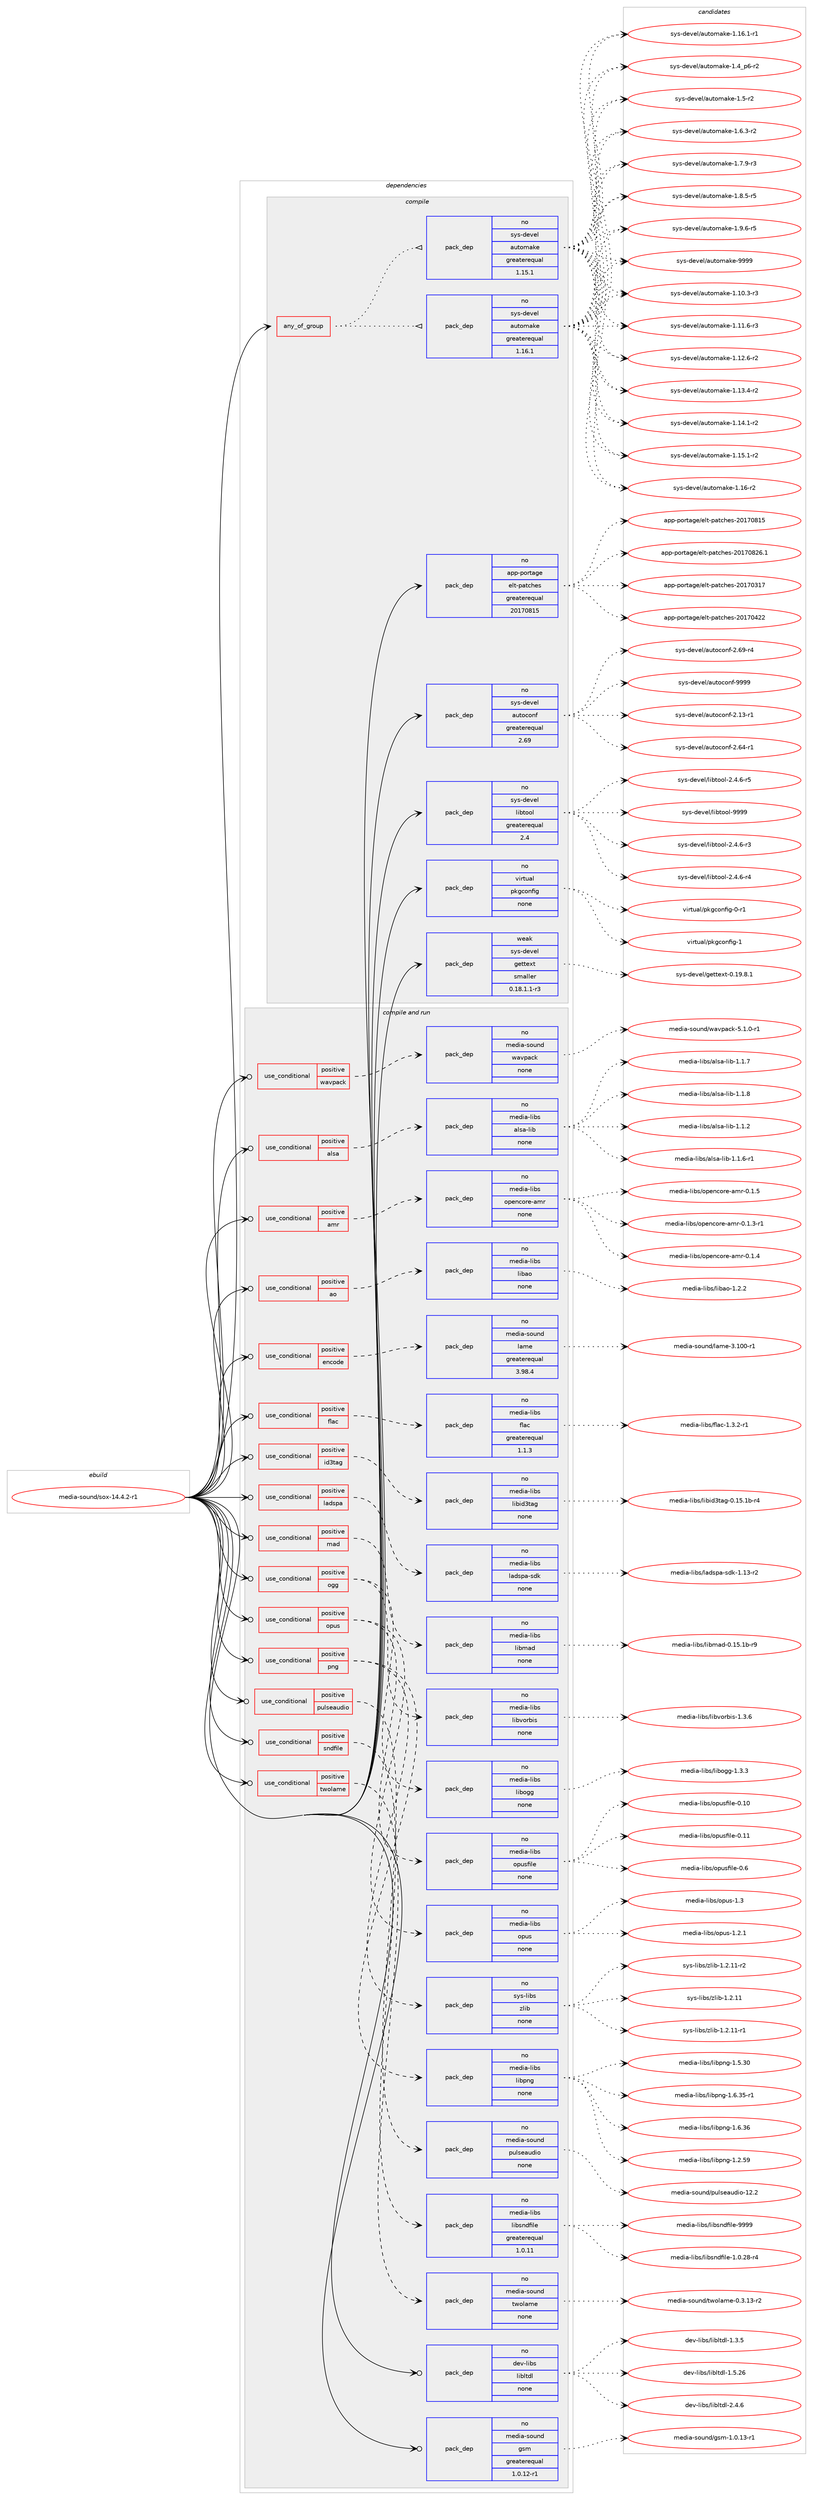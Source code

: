 digraph prolog {

# *************
# Graph options
# *************

newrank=true;
concentrate=true;
compound=true;
graph [rankdir=LR,fontname=Helvetica,fontsize=10,ranksep=1.5];#, ranksep=2.5, nodesep=0.2];
edge  [arrowhead=vee];
node  [fontname=Helvetica,fontsize=10];

# **********
# The ebuild
# **********

subgraph cluster_leftcol {
color=gray;
rank=same;
label=<<i>ebuild</i>>;
id [label="media-sound/sox-14.4.2-r1", color=red, width=4, href="../media-sound/sox-14.4.2-r1.svg"];
}

# ****************
# The dependencies
# ****************

subgraph cluster_midcol {
color=gray;
label=<<i>dependencies</i>>;
subgraph cluster_compile {
fillcolor="#eeeeee";
style=filled;
label=<<i>compile</i>>;
subgraph any25562 {
dependency1630749 [label=<<TABLE BORDER="0" CELLBORDER="1" CELLSPACING="0" CELLPADDING="4"><TR><TD CELLPADDING="10">any_of_group</TD></TR></TABLE>>, shape=none, color=red];subgraph pack1166163 {
dependency1630750 [label=<<TABLE BORDER="0" CELLBORDER="1" CELLSPACING="0" CELLPADDING="4" WIDTH="220"><TR><TD ROWSPAN="6" CELLPADDING="30">pack_dep</TD></TR><TR><TD WIDTH="110">no</TD></TR><TR><TD>sys-devel</TD></TR><TR><TD>automake</TD></TR><TR><TD>greaterequal</TD></TR><TR><TD>1.16.1</TD></TR></TABLE>>, shape=none, color=blue];
}
dependency1630749:e -> dependency1630750:w [weight=20,style="dotted",arrowhead="oinv"];
subgraph pack1166164 {
dependency1630751 [label=<<TABLE BORDER="0" CELLBORDER="1" CELLSPACING="0" CELLPADDING="4" WIDTH="220"><TR><TD ROWSPAN="6" CELLPADDING="30">pack_dep</TD></TR><TR><TD WIDTH="110">no</TD></TR><TR><TD>sys-devel</TD></TR><TR><TD>automake</TD></TR><TR><TD>greaterequal</TD></TR><TR><TD>1.15.1</TD></TR></TABLE>>, shape=none, color=blue];
}
dependency1630749:e -> dependency1630751:w [weight=20,style="dotted",arrowhead="oinv"];
}
id:e -> dependency1630749:w [weight=20,style="solid",arrowhead="vee"];
subgraph pack1166165 {
dependency1630752 [label=<<TABLE BORDER="0" CELLBORDER="1" CELLSPACING="0" CELLPADDING="4" WIDTH="220"><TR><TD ROWSPAN="6" CELLPADDING="30">pack_dep</TD></TR><TR><TD WIDTH="110">no</TD></TR><TR><TD>app-portage</TD></TR><TR><TD>elt-patches</TD></TR><TR><TD>greaterequal</TD></TR><TR><TD>20170815</TD></TR></TABLE>>, shape=none, color=blue];
}
id:e -> dependency1630752:w [weight=20,style="solid",arrowhead="vee"];
subgraph pack1166166 {
dependency1630753 [label=<<TABLE BORDER="0" CELLBORDER="1" CELLSPACING="0" CELLPADDING="4" WIDTH="220"><TR><TD ROWSPAN="6" CELLPADDING="30">pack_dep</TD></TR><TR><TD WIDTH="110">no</TD></TR><TR><TD>sys-devel</TD></TR><TR><TD>autoconf</TD></TR><TR><TD>greaterequal</TD></TR><TR><TD>2.69</TD></TR></TABLE>>, shape=none, color=blue];
}
id:e -> dependency1630753:w [weight=20,style="solid",arrowhead="vee"];
subgraph pack1166167 {
dependency1630754 [label=<<TABLE BORDER="0" CELLBORDER="1" CELLSPACING="0" CELLPADDING="4" WIDTH="220"><TR><TD ROWSPAN="6" CELLPADDING="30">pack_dep</TD></TR><TR><TD WIDTH="110">no</TD></TR><TR><TD>sys-devel</TD></TR><TR><TD>libtool</TD></TR><TR><TD>greaterequal</TD></TR><TR><TD>2.4</TD></TR></TABLE>>, shape=none, color=blue];
}
id:e -> dependency1630754:w [weight=20,style="solid",arrowhead="vee"];
subgraph pack1166168 {
dependency1630755 [label=<<TABLE BORDER="0" CELLBORDER="1" CELLSPACING="0" CELLPADDING="4" WIDTH="220"><TR><TD ROWSPAN="6" CELLPADDING="30">pack_dep</TD></TR><TR><TD WIDTH="110">no</TD></TR><TR><TD>virtual</TD></TR><TR><TD>pkgconfig</TD></TR><TR><TD>none</TD></TR><TR><TD></TD></TR></TABLE>>, shape=none, color=blue];
}
id:e -> dependency1630755:w [weight=20,style="solid",arrowhead="vee"];
subgraph pack1166169 {
dependency1630756 [label=<<TABLE BORDER="0" CELLBORDER="1" CELLSPACING="0" CELLPADDING="4" WIDTH="220"><TR><TD ROWSPAN="6" CELLPADDING="30">pack_dep</TD></TR><TR><TD WIDTH="110">weak</TD></TR><TR><TD>sys-devel</TD></TR><TR><TD>gettext</TD></TR><TR><TD>smaller</TD></TR><TR><TD>0.18.1.1-r3</TD></TR></TABLE>>, shape=none, color=blue];
}
id:e -> dependency1630756:w [weight=20,style="solid",arrowhead="vee"];
}
subgraph cluster_compileandrun {
fillcolor="#eeeeee";
style=filled;
label=<<i>compile and run</i>>;
subgraph cond438254 {
dependency1630757 [label=<<TABLE BORDER="0" CELLBORDER="1" CELLSPACING="0" CELLPADDING="4"><TR><TD ROWSPAN="3" CELLPADDING="10">use_conditional</TD></TR><TR><TD>positive</TD></TR><TR><TD>alsa</TD></TR></TABLE>>, shape=none, color=red];
subgraph pack1166170 {
dependency1630758 [label=<<TABLE BORDER="0" CELLBORDER="1" CELLSPACING="0" CELLPADDING="4" WIDTH="220"><TR><TD ROWSPAN="6" CELLPADDING="30">pack_dep</TD></TR><TR><TD WIDTH="110">no</TD></TR><TR><TD>media-libs</TD></TR><TR><TD>alsa-lib</TD></TR><TR><TD>none</TD></TR><TR><TD></TD></TR></TABLE>>, shape=none, color=blue];
}
dependency1630757:e -> dependency1630758:w [weight=20,style="dashed",arrowhead="vee"];
}
id:e -> dependency1630757:w [weight=20,style="solid",arrowhead="odotvee"];
subgraph cond438255 {
dependency1630759 [label=<<TABLE BORDER="0" CELLBORDER="1" CELLSPACING="0" CELLPADDING="4"><TR><TD ROWSPAN="3" CELLPADDING="10">use_conditional</TD></TR><TR><TD>positive</TD></TR><TR><TD>amr</TD></TR></TABLE>>, shape=none, color=red];
subgraph pack1166171 {
dependency1630760 [label=<<TABLE BORDER="0" CELLBORDER="1" CELLSPACING="0" CELLPADDING="4" WIDTH="220"><TR><TD ROWSPAN="6" CELLPADDING="30">pack_dep</TD></TR><TR><TD WIDTH="110">no</TD></TR><TR><TD>media-libs</TD></TR><TR><TD>opencore-amr</TD></TR><TR><TD>none</TD></TR><TR><TD></TD></TR></TABLE>>, shape=none, color=blue];
}
dependency1630759:e -> dependency1630760:w [weight=20,style="dashed",arrowhead="vee"];
}
id:e -> dependency1630759:w [weight=20,style="solid",arrowhead="odotvee"];
subgraph cond438256 {
dependency1630761 [label=<<TABLE BORDER="0" CELLBORDER="1" CELLSPACING="0" CELLPADDING="4"><TR><TD ROWSPAN="3" CELLPADDING="10">use_conditional</TD></TR><TR><TD>positive</TD></TR><TR><TD>ao</TD></TR></TABLE>>, shape=none, color=red];
subgraph pack1166172 {
dependency1630762 [label=<<TABLE BORDER="0" CELLBORDER="1" CELLSPACING="0" CELLPADDING="4" WIDTH="220"><TR><TD ROWSPAN="6" CELLPADDING="30">pack_dep</TD></TR><TR><TD WIDTH="110">no</TD></TR><TR><TD>media-libs</TD></TR><TR><TD>libao</TD></TR><TR><TD>none</TD></TR><TR><TD></TD></TR></TABLE>>, shape=none, color=blue];
}
dependency1630761:e -> dependency1630762:w [weight=20,style="dashed",arrowhead="vee"];
}
id:e -> dependency1630761:w [weight=20,style="solid",arrowhead="odotvee"];
subgraph cond438257 {
dependency1630763 [label=<<TABLE BORDER="0" CELLBORDER="1" CELLSPACING="0" CELLPADDING="4"><TR><TD ROWSPAN="3" CELLPADDING="10">use_conditional</TD></TR><TR><TD>positive</TD></TR><TR><TD>encode</TD></TR></TABLE>>, shape=none, color=red];
subgraph pack1166173 {
dependency1630764 [label=<<TABLE BORDER="0" CELLBORDER="1" CELLSPACING="0" CELLPADDING="4" WIDTH="220"><TR><TD ROWSPAN="6" CELLPADDING="30">pack_dep</TD></TR><TR><TD WIDTH="110">no</TD></TR><TR><TD>media-sound</TD></TR><TR><TD>lame</TD></TR><TR><TD>greaterequal</TD></TR><TR><TD>3.98.4</TD></TR></TABLE>>, shape=none, color=blue];
}
dependency1630763:e -> dependency1630764:w [weight=20,style="dashed",arrowhead="vee"];
}
id:e -> dependency1630763:w [weight=20,style="solid",arrowhead="odotvee"];
subgraph cond438258 {
dependency1630765 [label=<<TABLE BORDER="0" CELLBORDER="1" CELLSPACING="0" CELLPADDING="4"><TR><TD ROWSPAN="3" CELLPADDING="10">use_conditional</TD></TR><TR><TD>positive</TD></TR><TR><TD>flac</TD></TR></TABLE>>, shape=none, color=red];
subgraph pack1166174 {
dependency1630766 [label=<<TABLE BORDER="0" CELLBORDER="1" CELLSPACING="0" CELLPADDING="4" WIDTH="220"><TR><TD ROWSPAN="6" CELLPADDING="30">pack_dep</TD></TR><TR><TD WIDTH="110">no</TD></TR><TR><TD>media-libs</TD></TR><TR><TD>flac</TD></TR><TR><TD>greaterequal</TD></TR><TR><TD>1.1.3</TD></TR></TABLE>>, shape=none, color=blue];
}
dependency1630765:e -> dependency1630766:w [weight=20,style="dashed",arrowhead="vee"];
}
id:e -> dependency1630765:w [weight=20,style="solid",arrowhead="odotvee"];
subgraph cond438259 {
dependency1630767 [label=<<TABLE BORDER="0" CELLBORDER="1" CELLSPACING="0" CELLPADDING="4"><TR><TD ROWSPAN="3" CELLPADDING="10">use_conditional</TD></TR><TR><TD>positive</TD></TR><TR><TD>id3tag</TD></TR></TABLE>>, shape=none, color=red];
subgraph pack1166175 {
dependency1630768 [label=<<TABLE BORDER="0" CELLBORDER="1" CELLSPACING="0" CELLPADDING="4" WIDTH="220"><TR><TD ROWSPAN="6" CELLPADDING="30">pack_dep</TD></TR><TR><TD WIDTH="110">no</TD></TR><TR><TD>media-libs</TD></TR><TR><TD>libid3tag</TD></TR><TR><TD>none</TD></TR><TR><TD></TD></TR></TABLE>>, shape=none, color=blue];
}
dependency1630767:e -> dependency1630768:w [weight=20,style="dashed",arrowhead="vee"];
}
id:e -> dependency1630767:w [weight=20,style="solid",arrowhead="odotvee"];
subgraph cond438260 {
dependency1630769 [label=<<TABLE BORDER="0" CELLBORDER="1" CELLSPACING="0" CELLPADDING="4"><TR><TD ROWSPAN="3" CELLPADDING="10">use_conditional</TD></TR><TR><TD>positive</TD></TR><TR><TD>ladspa</TD></TR></TABLE>>, shape=none, color=red];
subgraph pack1166176 {
dependency1630770 [label=<<TABLE BORDER="0" CELLBORDER="1" CELLSPACING="0" CELLPADDING="4" WIDTH="220"><TR><TD ROWSPAN="6" CELLPADDING="30">pack_dep</TD></TR><TR><TD WIDTH="110">no</TD></TR><TR><TD>media-libs</TD></TR><TR><TD>ladspa-sdk</TD></TR><TR><TD>none</TD></TR><TR><TD></TD></TR></TABLE>>, shape=none, color=blue];
}
dependency1630769:e -> dependency1630770:w [weight=20,style="dashed",arrowhead="vee"];
}
id:e -> dependency1630769:w [weight=20,style="solid",arrowhead="odotvee"];
subgraph cond438261 {
dependency1630771 [label=<<TABLE BORDER="0" CELLBORDER="1" CELLSPACING="0" CELLPADDING="4"><TR><TD ROWSPAN="3" CELLPADDING="10">use_conditional</TD></TR><TR><TD>positive</TD></TR><TR><TD>mad</TD></TR></TABLE>>, shape=none, color=red];
subgraph pack1166177 {
dependency1630772 [label=<<TABLE BORDER="0" CELLBORDER="1" CELLSPACING="0" CELLPADDING="4" WIDTH="220"><TR><TD ROWSPAN="6" CELLPADDING="30">pack_dep</TD></TR><TR><TD WIDTH="110">no</TD></TR><TR><TD>media-libs</TD></TR><TR><TD>libmad</TD></TR><TR><TD>none</TD></TR><TR><TD></TD></TR></TABLE>>, shape=none, color=blue];
}
dependency1630771:e -> dependency1630772:w [weight=20,style="dashed",arrowhead="vee"];
}
id:e -> dependency1630771:w [weight=20,style="solid",arrowhead="odotvee"];
subgraph cond438262 {
dependency1630773 [label=<<TABLE BORDER="0" CELLBORDER="1" CELLSPACING="0" CELLPADDING="4"><TR><TD ROWSPAN="3" CELLPADDING="10">use_conditional</TD></TR><TR><TD>positive</TD></TR><TR><TD>ogg</TD></TR></TABLE>>, shape=none, color=red];
subgraph pack1166178 {
dependency1630774 [label=<<TABLE BORDER="0" CELLBORDER="1" CELLSPACING="0" CELLPADDING="4" WIDTH="220"><TR><TD ROWSPAN="6" CELLPADDING="30">pack_dep</TD></TR><TR><TD WIDTH="110">no</TD></TR><TR><TD>media-libs</TD></TR><TR><TD>libogg</TD></TR><TR><TD>none</TD></TR><TR><TD></TD></TR></TABLE>>, shape=none, color=blue];
}
dependency1630773:e -> dependency1630774:w [weight=20,style="dashed",arrowhead="vee"];
subgraph pack1166179 {
dependency1630775 [label=<<TABLE BORDER="0" CELLBORDER="1" CELLSPACING="0" CELLPADDING="4" WIDTH="220"><TR><TD ROWSPAN="6" CELLPADDING="30">pack_dep</TD></TR><TR><TD WIDTH="110">no</TD></TR><TR><TD>media-libs</TD></TR><TR><TD>libvorbis</TD></TR><TR><TD>none</TD></TR><TR><TD></TD></TR></TABLE>>, shape=none, color=blue];
}
dependency1630773:e -> dependency1630775:w [weight=20,style="dashed",arrowhead="vee"];
}
id:e -> dependency1630773:w [weight=20,style="solid",arrowhead="odotvee"];
subgraph cond438263 {
dependency1630776 [label=<<TABLE BORDER="0" CELLBORDER="1" CELLSPACING="0" CELLPADDING="4"><TR><TD ROWSPAN="3" CELLPADDING="10">use_conditional</TD></TR><TR><TD>positive</TD></TR><TR><TD>opus</TD></TR></TABLE>>, shape=none, color=red];
subgraph pack1166180 {
dependency1630777 [label=<<TABLE BORDER="0" CELLBORDER="1" CELLSPACING="0" CELLPADDING="4" WIDTH="220"><TR><TD ROWSPAN="6" CELLPADDING="30">pack_dep</TD></TR><TR><TD WIDTH="110">no</TD></TR><TR><TD>media-libs</TD></TR><TR><TD>opus</TD></TR><TR><TD>none</TD></TR><TR><TD></TD></TR></TABLE>>, shape=none, color=blue];
}
dependency1630776:e -> dependency1630777:w [weight=20,style="dashed",arrowhead="vee"];
subgraph pack1166181 {
dependency1630778 [label=<<TABLE BORDER="0" CELLBORDER="1" CELLSPACING="0" CELLPADDING="4" WIDTH="220"><TR><TD ROWSPAN="6" CELLPADDING="30">pack_dep</TD></TR><TR><TD WIDTH="110">no</TD></TR><TR><TD>media-libs</TD></TR><TR><TD>opusfile</TD></TR><TR><TD>none</TD></TR><TR><TD></TD></TR></TABLE>>, shape=none, color=blue];
}
dependency1630776:e -> dependency1630778:w [weight=20,style="dashed",arrowhead="vee"];
}
id:e -> dependency1630776:w [weight=20,style="solid",arrowhead="odotvee"];
subgraph cond438264 {
dependency1630779 [label=<<TABLE BORDER="0" CELLBORDER="1" CELLSPACING="0" CELLPADDING="4"><TR><TD ROWSPAN="3" CELLPADDING="10">use_conditional</TD></TR><TR><TD>positive</TD></TR><TR><TD>png</TD></TR></TABLE>>, shape=none, color=red];
subgraph pack1166182 {
dependency1630780 [label=<<TABLE BORDER="0" CELLBORDER="1" CELLSPACING="0" CELLPADDING="4" WIDTH="220"><TR><TD ROWSPAN="6" CELLPADDING="30">pack_dep</TD></TR><TR><TD WIDTH="110">no</TD></TR><TR><TD>media-libs</TD></TR><TR><TD>libpng</TD></TR><TR><TD>none</TD></TR><TR><TD></TD></TR></TABLE>>, shape=none, color=blue];
}
dependency1630779:e -> dependency1630780:w [weight=20,style="dashed",arrowhead="vee"];
subgraph pack1166183 {
dependency1630781 [label=<<TABLE BORDER="0" CELLBORDER="1" CELLSPACING="0" CELLPADDING="4" WIDTH="220"><TR><TD ROWSPAN="6" CELLPADDING="30">pack_dep</TD></TR><TR><TD WIDTH="110">no</TD></TR><TR><TD>sys-libs</TD></TR><TR><TD>zlib</TD></TR><TR><TD>none</TD></TR><TR><TD></TD></TR></TABLE>>, shape=none, color=blue];
}
dependency1630779:e -> dependency1630781:w [weight=20,style="dashed",arrowhead="vee"];
}
id:e -> dependency1630779:w [weight=20,style="solid",arrowhead="odotvee"];
subgraph cond438265 {
dependency1630782 [label=<<TABLE BORDER="0" CELLBORDER="1" CELLSPACING="0" CELLPADDING="4"><TR><TD ROWSPAN="3" CELLPADDING="10">use_conditional</TD></TR><TR><TD>positive</TD></TR><TR><TD>pulseaudio</TD></TR></TABLE>>, shape=none, color=red];
subgraph pack1166184 {
dependency1630783 [label=<<TABLE BORDER="0" CELLBORDER="1" CELLSPACING="0" CELLPADDING="4" WIDTH="220"><TR><TD ROWSPAN="6" CELLPADDING="30">pack_dep</TD></TR><TR><TD WIDTH="110">no</TD></TR><TR><TD>media-sound</TD></TR><TR><TD>pulseaudio</TD></TR><TR><TD>none</TD></TR><TR><TD></TD></TR></TABLE>>, shape=none, color=blue];
}
dependency1630782:e -> dependency1630783:w [weight=20,style="dashed",arrowhead="vee"];
}
id:e -> dependency1630782:w [weight=20,style="solid",arrowhead="odotvee"];
subgraph cond438266 {
dependency1630784 [label=<<TABLE BORDER="0" CELLBORDER="1" CELLSPACING="0" CELLPADDING="4"><TR><TD ROWSPAN="3" CELLPADDING="10">use_conditional</TD></TR><TR><TD>positive</TD></TR><TR><TD>sndfile</TD></TR></TABLE>>, shape=none, color=red];
subgraph pack1166185 {
dependency1630785 [label=<<TABLE BORDER="0" CELLBORDER="1" CELLSPACING="0" CELLPADDING="4" WIDTH="220"><TR><TD ROWSPAN="6" CELLPADDING="30">pack_dep</TD></TR><TR><TD WIDTH="110">no</TD></TR><TR><TD>media-libs</TD></TR><TR><TD>libsndfile</TD></TR><TR><TD>greaterequal</TD></TR><TR><TD>1.0.11</TD></TR></TABLE>>, shape=none, color=blue];
}
dependency1630784:e -> dependency1630785:w [weight=20,style="dashed",arrowhead="vee"];
}
id:e -> dependency1630784:w [weight=20,style="solid",arrowhead="odotvee"];
subgraph cond438267 {
dependency1630786 [label=<<TABLE BORDER="0" CELLBORDER="1" CELLSPACING="0" CELLPADDING="4"><TR><TD ROWSPAN="3" CELLPADDING="10">use_conditional</TD></TR><TR><TD>positive</TD></TR><TR><TD>twolame</TD></TR></TABLE>>, shape=none, color=red];
subgraph pack1166186 {
dependency1630787 [label=<<TABLE BORDER="0" CELLBORDER="1" CELLSPACING="0" CELLPADDING="4" WIDTH="220"><TR><TD ROWSPAN="6" CELLPADDING="30">pack_dep</TD></TR><TR><TD WIDTH="110">no</TD></TR><TR><TD>media-sound</TD></TR><TR><TD>twolame</TD></TR><TR><TD>none</TD></TR><TR><TD></TD></TR></TABLE>>, shape=none, color=blue];
}
dependency1630786:e -> dependency1630787:w [weight=20,style="dashed",arrowhead="vee"];
}
id:e -> dependency1630786:w [weight=20,style="solid",arrowhead="odotvee"];
subgraph cond438268 {
dependency1630788 [label=<<TABLE BORDER="0" CELLBORDER="1" CELLSPACING="0" CELLPADDING="4"><TR><TD ROWSPAN="3" CELLPADDING="10">use_conditional</TD></TR><TR><TD>positive</TD></TR><TR><TD>wavpack</TD></TR></TABLE>>, shape=none, color=red];
subgraph pack1166187 {
dependency1630789 [label=<<TABLE BORDER="0" CELLBORDER="1" CELLSPACING="0" CELLPADDING="4" WIDTH="220"><TR><TD ROWSPAN="6" CELLPADDING="30">pack_dep</TD></TR><TR><TD WIDTH="110">no</TD></TR><TR><TD>media-sound</TD></TR><TR><TD>wavpack</TD></TR><TR><TD>none</TD></TR><TR><TD></TD></TR></TABLE>>, shape=none, color=blue];
}
dependency1630788:e -> dependency1630789:w [weight=20,style="dashed",arrowhead="vee"];
}
id:e -> dependency1630788:w [weight=20,style="solid",arrowhead="odotvee"];
subgraph pack1166188 {
dependency1630790 [label=<<TABLE BORDER="0" CELLBORDER="1" CELLSPACING="0" CELLPADDING="4" WIDTH="220"><TR><TD ROWSPAN="6" CELLPADDING="30">pack_dep</TD></TR><TR><TD WIDTH="110">no</TD></TR><TR><TD>dev-libs</TD></TR><TR><TD>libltdl</TD></TR><TR><TD>none</TD></TR><TR><TD></TD></TR></TABLE>>, shape=none, color=blue];
}
id:e -> dependency1630790:w [weight=20,style="solid",arrowhead="odotvee"];
subgraph pack1166189 {
dependency1630791 [label=<<TABLE BORDER="0" CELLBORDER="1" CELLSPACING="0" CELLPADDING="4" WIDTH="220"><TR><TD ROWSPAN="6" CELLPADDING="30">pack_dep</TD></TR><TR><TD WIDTH="110">no</TD></TR><TR><TD>media-sound</TD></TR><TR><TD>gsm</TD></TR><TR><TD>greaterequal</TD></TR><TR><TD>1.0.12-r1</TD></TR></TABLE>>, shape=none, color=blue];
}
id:e -> dependency1630791:w [weight=20,style="solid",arrowhead="odotvee"];
}
subgraph cluster_run {
fillcolor="#eeeeee";
style=filled;
label=<<i>run</i>>;
}
}

# **************
# The candidates
# **************

subgraph cluster_choices {
rank=same;
color=gray;
label=<<i>candidates</i>>;

subgraph choice1166163 {
color=black;
nodesep=1;
choice11512111545100101118101108479711711611110997107101454946494846514511451 [label="sys-devel/automake-1.10.3-r3", color=red, width=4,href="../sys-devel/automake-1.10.3-r3.svg"];
choice11512111545100101118101108479711711611110997107101454946494946544511451 [label="sys-devel/automake-1.11.6-r3", color=red, width=4,href="../sys-devel/automake-1.11.6-r3.svg"];
choice11512111545100101118101108479711711611110997107101454946495046544511450 [label="sys-devel/automake-1.12.6-r2", color=red, width=4,href="../sys-devel/automake-1.12.6-r2.svg"];
choice11512111545100101118101108479711711611110997107101454946495146524511450 [label="sys-devel/automake-1.13.4-r2", color=red, width=4,href="../sys-devel/automake-1.13.4-r2.svg"];
choice11512111545100101118101108479711711611110997107101454946495246494511450 [label="sys-devel/automake-1.14.1-r2", color=red, width=4,href="../sys-devel/automake-1.14.1-r2.svg"];
choice11512111545100101118101108479711711611110997107101454946495346494511450 [label="sys-devel/automake-1.15.1-r2", color=red, width=4,href="../sys-devel/automake-1.15.1-r2.svg"];
choice1151211154510010111810110847971171161111099710710145494649544511450 [label="sys-devel/automake-1.16-r2", color=red, width=4,href="../sys-devel/automake-1.16-r2.svg"];
choice11512111545100101118101108479711711611110997107101454946495446494511449 [label="sys-devel/automake-1.16.1-r1", color=red, width=4,href="../sys-devel/automake-1.16.1-r1.svg"];
choice115121115451001011181011084797117116111109971071014549465295112544511450 [label="sys-devel/automake-1.4_p6-r2", color=red, width=4,href="../sys-devel/automake-1.4_p6-r2.svg"];
choice11512111545100101118101108479711711611110997107101454946534511450 [label="sys-devel/automake-1.5-r2", color=red, width=4,href="../sys-devel/automake-1.5-r2.svg"];
choice115121115451001011181011084797117116111109971071014549465446514511450 [label="sys-devel/automake-1.6.3-r2", color=red, width=4,href="../sys-devel/automake-1.6.3-r2.svg"];
choice115121115451001011181011084797117116111109971071014549465546574511451 [label="sys-devel/automake-1.7.9-r3", color=red, width=4,href="../sys-devel/automake-1.7.9-r3.svg"];
choice115121115451001011181011084797117116111109971071014549465646534511453 [label="sys-devel/automake-1.8.5-r5", color=red, width=4,href="../sys-devel/automake-1.8.5-r5.svg"];
choice115121115451001011181011084797117116111109971071014549465746544511453 [label="sys-devel/automake-1.9.6-r5", color=red, width=4,href="../sys-devel/automake-1.9.6-r5.svg"];
choice115121115451001011181011084797117116111109971071014557575757 [label="sys-devel/automake-9999", color=red, width=4,href="../sys-devel/automake-9999.svg"];
dependency1630750:e -> choice11512111545100101118101108479711711611110997107101454946494846514511451:w [style=dotted,weight="100"];
dependency1630750:e -> choice11512111545100101118101108479711711611110997107101454946494946544511451:w [style=dotted,weight="100"];
dependency1630750:e -> choice11512111545100101118101108479711711611110997107101454946495046544511450:w [style=dotted,weight="100"];
dependency1630750:e -> choice11512111545100101118101108479711711611110997107101454946495146524511450:w [style=dotted,weight="100"];
dependency1630750:e -> choice11512111545100101118101108479711711611110997107101454946495246494511450:w [style=dotted,weight="100"];
dependency1630750:e -> choice11512111545100101118101108479711711611110997107101454946495346494511450:w [style=dotted,weight="100"];
dependency1630750:e -> choice1151211154510010111810110847971171161111099710710145494649544511450:w [style=dotted,weight="100"];
dependency1630750:e -> choice11512111545100101118101108479711711611110997107101454946495446494511449:w [style=dotted,weight="100"];
dependency1630750:e -> choice115121115451001011181011084797117116111109971071014549465295112544511450:w [style=dotted,weight="100"];
dependency1630750:e -> choice11512111545100101118101108479711711611110997107101454946534511450:w [style=dotted,weight="100"];
dependency1630750:e -> choice115121115451001011181011084797117116111109971071014549465446514511450:w [style=dotted,weight="100"];
dependency1630750:e -> choice115121115451001011181011084797117116111109971071014549465546574511451:w [style=dotted,weight="100"];
dependency1630750:e -> choice115121115451001011181011084797117116111109971071014549465646534511453:w [style=dotted,weight="100"];
dependency1630750:e -> choice115121115451001011181011084797117116111109971071014549465746544511453:w [style=dotted,weight="100"];
dependency1630750:e -> choice115121115451001011181011084797117116111109971071014557575757:w [style=dotted,weight="100"];
}
subgraph choice1166164 {
color=black;
nodesep=1;
choice11512111545100101118101108479711711611110997107101454946494846514511451 [label="sys-devel/automake-1.10.3-r3", color=red, width=4,href="../sys-devel/automake-1.10.3-r3.svg"];
choice11512111545100101118101108479711711611110997107101454946494946544511451 [label="sys-devel/automake-1.11.6-r3", color=red, width=4,href="../sys-devel/automake-1.11.6-r3.svg"];
choice11512111545100101118101108479711711611110997107101454946495046544511450 [label="sys-devel/automake-1.12.6-r2", color=red, width=4,href="../sys-devel/automake-1.12.6-r2.svg"];
choice11512111545100101118101108479711711611110997107101454946495146524511450 [label="sys-devel/automake-1.13.4-r2", color=red, width=4,href="../sys-devel/automake-1.13.4-r2.svg"];
choice11512111545100101118101108479711711611110997107101454946495246494511450 [label="sys-devel/automake-1.14.1-r2", color=red, width=4,href="../sys-devel/automake-1.14.1-r2.svg"];
choice11512111545100101118101108479711711611110997107101454946495346494511450 [label="sys-devel/automake-1.15.1-r2", color=red, width=4,href="../sys-devel/automake-1.15.1-r2.svg"];
choice1151211154510010111810110847971171161111099710710145494649544511450 [label="sys-devel/automake-1.16-r2", color=red, width=4,href="../sys-devel/automake-1.16-r2.svg"];
choice11512111545100101118101108479711711611110997107101454946495446494511449 [label="sys-devel/automake-1.16.1-r1", color=red, width=4,href="../sys-devel/automake-1.16.1-r1.svg"];
choice115121115451001011181011084797117116111109971071014549465295112544511450 [label="sys-devel/automake-1.4_p6-r2", color=red, width=4,href="../sys-devel/automake-1.4_p6-r2.svg"];
choice11512111545100101118101108479711711611110997107101454946534511450 [label="sys-devel/automake-1.5-r2", color=red, width=4,href="../sys-devel/automake-1.5-r2.svg"];
choice115121115451001011181011084797117116111109971071014549465446514511450 [label="sys-devel/automake-1.6.3-r2", color=red, width=4,href="../sys-devel/automake-1.6.3-r2.svg"];
choice115121115451001011181011084797117116111109971071014549465546574511451 [label="sys-devel/automake-1.7.9-r3", color=red, width=4,href="../sys-devel/automake-1.7.9-r3.svg"];
choice115121115451001011181011084797117116111109971071014549465646534511453 [label="sys-devel/automake-1.8.5-r5", color=red, width=4,href="../sys-devel/automake-1.8.5-r5.svg"];
choice115121115451001011181011084797117116111109971071014549465746544511453 [label="sys-devel/automake-1.9.6-r5", color=red, width=4,href="../sys-devel/automake-1.9.6-r5.svg"];
choice115121115451001011181011084797117116111109971071014557575757 [label="sys-devel/automake-9999", color=red, width=4,href="../sys-devel/automake-9999.svg"];
dependency1630751:e -> choice11512111545100101118101108479711711611110997107101454946494846514511451:w [style=dotted,weight="100"];
dependency1630751:e -> choice11512111545100101118101108479711711611110997107101454946494946544511451:w [style=dotted,weight="100"];
dependency1630751:e -> choice11512111545100101118101108479711711611110997107101454946495046544511450:w [style=dotted,weight="100"];
dependency1630751:e -> choice11512111545100101118101108479711711611110997107101454946495146524511450:w [style=dotted,weight="100"];
dependency1630751:e -> choice11512111545100101118101108479711711611110997107101454946495246494511450:w [style=dotted,weight="100"];
dependency1630751:e -> choice11512111545100101118101108479711711611110997107101454946495346494511450:w [style=dotted,weight="100"];
dependency1630751:e -> choice1151211154510010111810110847971171161111099710710145494649544511450:w [style=dotted,weight="100"];
dependency1630751:e -> choice11512111545100101118101108479711711611110997107101454946495446494511449:w [style=dotted,weight="100"];
dependency1630751:e -> choice115121115451001011181011084797117116111109971071014549465295112544511450:w [style=dotted,weight="100"];
dependency1630751:e -> choice11512111545100101118101108479711711611110997107101454946534511450:w [style=dotted,weight="100"];
dependency1630751:e -> choice115121115451001011181011084797117116111109971071014549465446514511450:w [style=dotted,weight="100"];
dependency1630751:e -> choice115121115451001011181011084797117116111109971071014549465546574511451:w [style=dotted,weight="100"];
dependency1630751:e -> choice115121115451001011181011084797117116111109971071014549465646534511453:w [style=dotted,weight="100"];
dependency1630751:e -> choice115121115451001011181011084797117116111109971071014549465746544511453:w [style=dotted,weight="100"];
dependency1630751:e -> choice115121115451001011181011084797117116111109971071014557575757:w [style=dotted,weight="100"];
}
subgraph choice1166165 {
color=black;
nodesep=1;
choice97112112451121111141169710310147101108116451129711699104101115455048495548514955 [label="app-portage/elt-patches-20170317", color=red, width=4,href="../app-portage/elt-patches-20170317.svg"];
choice97112112451121111141169710310147101108116451129711699104101115455048495548525050 [label="app-portage/elt-patches-20170422", color=red, width=4,href="../app-portage/elt-patches-20170422.svg"];
choice97112112451121111141169710310147101108116451129711699104101115455048495548564953 [label="app-portage/elt-patches-20170815", color=red, width=4,href="../app-portage/elt-patches-20170815.svg"];
choice971121124511211111411697103101471011081164511297116991041011154550484955485650544649 [label="app-portage/elt-patches-20170826.1", color=red, width=4,href="../app-portage/elt-patches-20170826.1.svg"];
dependency1630752:e -> choice97112112451121111141169710310147101108116451129711699104101115455048495548514955:w [style=dotted,weight="100"];
dependency1630752:e -> choice97112112451121111141169710310147101108116451129711699104101115455048495548525050:w [style=dotted,weight="100"];
dependency1630752:e -> choice97112112451121111141169710310147101108116451129711699104101115455048495548564953:w [style=dotted,weight="100"];
dependency1630752:e -> choice971121124511211111411697103101471011081164511297116991041011154550484955485650544649:w [style=dotted,weight="100"];
}
subgraph choice1166166 {
color=black;
nodesep=1;
choice1151211154510010111810110847971171161119911111010245504649514511449 [label="sys-devel/autoconf-2.13-r1", color=red, width=4,href="../sys-devel/autoconf-2.13-r1.svg"];
choice1151211154510010111810110847971171161119911111010245504654524511449 [label="sys-devel/autoconf-2.64-r1", color=red, width=4,href="../sys-devel/autoconf-2.64-r1.svg"];
choice1151211154510010111810110847971171161119911111010245504654574511452 [label="sys-devel/autoconf-2.69-r4", color=red, width=4,href="../sys-devel/autoconf-2.69-r4.svg"];
choice115121115451001011181011084797117116111991111101024557575757 [label="sys-devel/autoconf-9999", color=red, width=4,href="../sys-devel/autoconf-9999.svg"];
dependency1630753:e -> choice1151211154510010111810110847971171161119911111010245504649514511449:w [style=dotted,weight="100"];
dependency1630753:e -> choice1151211154510010111810110847971171161119911111010245504654524511449:w [style=dotted,weight="100"];
dependency1630753:e -> choice1151211154510010111810110847971171161119911111010245504654574511452:w [style=dotted,weight="100"];
dependency1630753:e -> choice115121115451001011181011084797117116111991111101024557575757:w [style=dotted,weight="100"];
}
subgraph choice1166167 {
color=black;
nodesep=1;
choice1151211154510010111810110847108105981161111111084550465246544511451 [label="sys-devel/libtool-2.4.6-r3", color=red, width=4,href="../sys-devel/libtool-2.4.6-r3.svg"];
choice1151211154510010111810110847108105981161111111084550465246544511452 [label="sys-devel/libtool-2.4.6-r4", color=red, width=4,href="../sys-devel/libtool-2.4.6-r4.svg"];
choice1151211154510010111810110847108105981161111111084550465246544511453 [label="sys-devel/libtool-2.4.6-r5", color=red, width=4,href="../sys-devel/libtool-2.4.6-r5.svg"];
choice1151211154510010111810110847108105981161111111084557575757 [label="sys-devel/libtool-9999", color=red, width=4,href="../sys-devel/libtool-9999.svg"];
dependency1630754:e -> choice1151211154510010111810110847108105981161111111084550465246544511451:w [style=dotted,weight="100"];
dependency1630754:e -> choice1151211154510010111810110847108105981161111111084550465246544511452:w [style=dotted,weight="100"];
dependency1630754:e -> choice1151211154510010111810110847108105981161111111084550465246544511453:w [style=dotted,weight="100"];
dependency1630754:e -> choice1151211154510010111810110847108105981161111111084557575757:w [style=dotted,weight="100"];
}
subgraph choice1166168 {
color=black;
nodesep=1;
choice11810511411611797108471121071039911111010210510345484511449 [label="virtual/pkgconfig-0-r1", color=red, width=4,href="../virtual/pkgconfig-0-r1.svg"];
choice1181051141161179710847112107103991111101021051034549 [label="virtual/pkgconfig-1", color=red, width=4,href="../virtual/pkgconfig-1.svg"];
dependency1630755:e -> choice11810511411611797108471121071039911111010210510345484511449:w [style=dotted,weight="100"];
dependency1630755:e -> choice1181051141161179710847112107103991111101021051034549:w [style=dotted,weight="100"];
}
subgraph choice1166169 {
color=black;
nodesep=1;
choice1151211154510010111810110847103101116116101120116454846495746564649 [label="sys-devel/gettext-0.19.8.1", color=red, width=4,href="../sys-devel/gettext-0.19.8.1.svg"];
dependency1630756:e -> choice1151211154510010111810110847103101116116101120116454846495746564649:w [style=dotted,weight="100"];
}
subgraph choice1166170 {
color=black;
nodesep=1;
choice1091011001059745108105981154797108115974510810598454946494650 [label="media-libs/alsa-lib-1.1.2", color=red, width=4,href="../media-libs/alsa-lib-1.1.2.svg"];
choice10910110010597451081059811547971081159745108105984549464946544511449 [label="media-libs/alsa-lib-1.1.6-r1", color=red, width=4,href="../media-libs/alsa-lib-1.1.6-r1.svg"];
choice1091011001059745108105981154797108115974510810598454946494655 [label="media-libs/alsa-lib-1.1.7", color=red, width=4,href="../media-libs/alsa-lib-1.1.7.svg"];
choice1091011001059745108105981154797108115974510810598454946494656 [label="media-libs/alsa-lib-1.1.8", color=red, width=4,href="../media-libs/alsa-lib-1.1.8.svg"];
dependency1630758:e -> choice1091011001059745108105981154797108115974510810598454946494650:w [style=dotted,weight="100"];
dependency1630758:e -> choice10910110010597451081059811547971081159745108105984549464946544511449:w [style=dotted,weight="100"];
dependency1630758:e -> choice1091011001059745108105981154797108115974510810598454946494655:w [style=dotted,weight="100"];
dependency1630758:e -> choice1091011001059745108105981154797108115974510810598454946494656:w [style=dotted,weight="100"];
}
subgraph choice1166171 {
color=black;
nodesep=1;
choice109101100105974510810598115471111121011109911111410145971091144548464946514511449 [label="media-libs/opencore-amr-0.1.3-r1", color=red, width=4,href="../media-libs/opencore-amr-0.1.3-r1.svg"];
choice10910110010597451081059811547111112101110991111141014597109114454846494652 [label="media-libs/opencore-amr-0.1.4", color=red, width=4,href="../media-libs/opencore-amr-0.1.4.svg"];
choice10910110010597451081059811547111112101110991111141014597109114454846494653 [label="media-libs/opencore-amr-0.1.5", color=red, width=4,href="../media-libs/opencore-amr-0.1.5.svg"];
dependency1630760:e -> choice109101100105974510810598115471111121011109911111410145971091144548464946514511449:w [style=dotted,weight="100"];
dependency1630760:e -> choice10910110010597451081059811547111112101110991111141014597109114454846494652:w [style=dotted,weight="100"];
dependency1630760:e -> choice10910110010597451081059811547111112101110991111141014597109114454846494653:w [style=dotted,weight="100"];
}
subgraph choice1166172 {
color=black;
nodesep=1;
choice109101100105974510810598115471081059897111454946504650 [label="media-libs/libao-1.2.2", color=red, width=4,href="../media-libs/libao-1.2.2.svg"];
dependency1630762:e -> choice109101100105974510810598115471081059897111454946504650:w [style=dotted,weight="100"];
}
subgraph choice1166173 {
color=black;
nodesep=1;
choice109101100105974511511111711010047108971091014551464948484511449 [label="media-sound/lame-3.100-r1", color=red, width=4,href="../media-sound/lame-3.100-r1.svg"];
dependency1630764:e -> choice109101100105974511511111711010047108971091014551464948484511449:w [style=dotted,weight="100"];
}
subgraph choice1166174 {
color=black;
nodesep=1;
choice1091011001059745108105981154710210897994549465146504511449 [label="media-libs/flac-1.3.2-r1", color=red, width=4,href="../media-libs/flac-1.3.2-r1.svg"];
dependency1630766:e -> choice1091011001059745108105981154710210897994549465146504511449:w [style=dotted,weight="100"];
}
subgraph choice1166175 {
color=black;
nodesep=1;
choice1091011001059745108105981154710810598105100511169710345484649534649984511452 [label="media-libs/libid3tag-0.15.1b-r4", color=red, width=4,href="../media-libs/libid3tag-0.15.1b-r4.svg"];
dependency1630768:e -> choice1091011001059745108105981154710810598105100511169710345484649534649984511452:w [style=dotted,weight="100"];
}
subgraph choice1166176 {
color=black;
nodesep=1;
choice1091011001059745108105981154710897100115112974511510010745494649514511450 [label="media-libs/ladspa-sdk-1.13-r2", color=red, width=4,href="../media-libs/ladspa-sdk-1.13-r2.svg"];
dependency1630770:e -> choice1091011001059745108105981154710897100115112974511510010745494649514511450:w [style=dotted,weight="100"];
}
subgraph choice1166177 {
color=black;
nodesep=1;
choice10910110010597451081059811547108105981099710045484649534649984511457 [label="media-libs/libmad-0.15.1b-r9", color=red, width=4,href="../media-libs/libmad-0.15.1b-r9.svg"];
dependency1630772:e -> choice10910110010597451081059811547108105981099710045484649534649984511457:w [style=dotted,weight="100"];
}
subgraph choice1166178 {
color=black;
nodesep=1;
choice1091011001059745108105981154710810598111103103454946514651 [label="media-libs/libogg-1.3.3", color=red, width=4,href="../media-libs/libogg-1.3.3.svg"];
dependency1630774:e -> choice1091011001059745108105981154710810598111103103454946514651:w [style=dotted,weight="100"];
}
subgraph choice1166179 {
color=black;
nodesep=1;
choice109101100105974510810598115471081059811811111498105115454946514654 [label="media-libs/libvorbis-1.3.6", color=red, width=4,href="../media-libs/libvorbis-1.3.6.svg"];
dependency1630775:e -> choice109101100105974510810598115471081059811811111498105115454946514654:w [style=dotted,weight="100"];
}
subgraph choice1166180 {
color=black;
nodesep=1;
choice10910110010597451081059811547111112117115454946504649 [label="media-libs/opus-1.2.1", color=red, width=4,href="../media-libs/opus-1.2.1.svg"];
choice1091011001059745108105981154711111211711545494651 [label="media-libs/opus-1.3", color=red, width=4,href="../media-libs/opus-1.3.svg"];
dependency1630777:e -> choice10910110010597451081059811547111112117115454946504649:w [style=dotted,weight="100"];
dependency1630777:e -> choice1091011001059745108105981154711111211711545494651:w [style=dotted,weight="100"];
}
subgraph choice1166181 {
color=black;
nodesep=1;
choice109101100105974510810598115471111121171151021051081014548464948 [label="media-libs/opusfile-0.10", color=red, width=4,href="../media-libs/opusfile-0.10.svg"];
choice109101100105974510810598115471111121171151021051081014548464949 [label="media-libs/opusfile-0.11", color=red, width=4,href="../media-libs/opusfile-0.11.svg"];
choice1091011001059745108105981154711111211711510210510810145484654 [label="media-libs/opusfile-0.6", color=red, width=4,href="../media-libs/opusfile-0.6.svg"];
dependency1630778:e -> choice109101100105974510810598115471111121171151021051081014548464948:w [style=dotted,weight="100"];
dependency1630778:e -> choice109101100105974510810598115471111121171151021051081014548464949:w [style=dotted,weight="100"];
dependency1630778:e -> choice1091011001059745108105981154711111211711510210510810145484654:w [style=dotted,weight="100"];
}
subgraph choice1166182 {
color=black;
nodesep=1;
choice109101100105974510810598115471081059811211010345494650465357 [label="media-libs/libpng-1.2.59", color=red, width=4,href="../media-libs/libpng-1.2.59.svg"];
choice109101100105974510810598115471081059811211010345494653465148 [label="media-libs/libpng-1.5.30", color=red, width=4,href="../media-libs/libpng-1.5.30.svg"];
choice1091011001059745108105981154710810598112110103454946544651534511449 [label="media-libs/libpng-1.6.35-r1", color=red, width=4,href="../media-libs/libpng-1.6.35-r1.svg"];
choice109101100105974510810598115471081059811211010345494654465154 [label="media-libs/libpng-1.6.36", color=red, width=4,href="../media-libs/libpng-1.6.36.svg"];
dependency1630780:e -> choice109101100105974510810598115471081059811211010345494650465357:w [style=dotted,weight="100"];
dependency1630780:e -> choice109101100105974510810598115471081059811211010345494653465148:w [style=dotted,weight="100"];
dependency1630780:e -> choice1091011001059745108105981154710810598112110103454946544651534511449:w [style=dotted,weight="100"];
dependency1630780:e -> choice109101100105974510810598115471081059811211010345494654465154:w [style=dotted,weight="100"];
}
subgraph choice1166183 {
color=black;
nodesep=1;
choice1151211154510810598115471221081059845494650464949 [label="sys-libs/zlib-1.2.11", color=red, width=4,href="../sys-libs/zlib-1.2.11.svg"];
choice11512111545108105981154712210810598454946504649494511449 [label="sys-libs/zlib-1.2.11-r1", color=red, width=4,href="../sys-libs/zlib-1.2.11-r1.svg"];
choice11512111545108105981154712210810598454946504649494511450 [label="sys-libs/zlib-1.2.11-r2", color=red, width=4,href="../sys-libs/zlib-1.2.11-r2.svg"];
dependency1630781:e -> choice1151211154510810598115471221081059845494650464949:w [style=dotted,weight="100"];
dependency1630781:e -> choice11512111545108105981154712210810598454946504649494511449:w [style=dotted,weight="100"];
dependency1630781:e -> choice11512111545108105981154712210810598454946504649494511450:w [style=dotted,weight="100"];
}
subgraph choice1166184 {
color=black;
nodesep=1;
choice109101100105974511511111711010047112117108115101971171001051114549504650 [label="media-sound/pulseaudio-12.2", color=red, width=4,href="../media-sound/pulseaudio-12.2.svg"];
dependency1630783:e -> choice109101100105974511511111711010047112117108115101971171001051114549504650:w [style=dotted,weight="100"];
}
subgraph choice1166185 {
color=black;
nodesep=1;
choice1091011001059745108105981154710810598115110100102105108101454946484650564511452 [label="media-libs/libsndfile-1.0.28-r4", color=red, width=4,href="../media-libs/libsndfile-1.0.28-r4.svg"];
choice10910110010597451081059811547108105981151101001021051081014557575757 [label="media-libs/libsndfile-9999", color=red, width=4,href="../media-libs/libsndfile-9999.svg"];
dependency1630785:e -> choice1091011001059745108105981154710810598115110100102105108101454946484650564511452:w [style=dotted,weight="100"];
dependency1630785:e -> choice10910110010597451081059811547108105981151101001021051081014557575757:w [style=dotted,weight="100"];
}
subgraph choice1166186 {
color=black;
nodesep=1;
choice10910110010597451151111171101004711611911110897109101454846514649514511450 [label="media-sound/twolame-0.3.13-r2", color=red, width=4,href="../media-sound/twolame-0.3.13-r2.svg"];
dependency1630787:e -> choice10910110010597451151111171101004711611911110897109101454846514649514511450:w [style=dotted,weight="100"];
}
subgraph choice1166187 {
color=black;
nodesep=1;
choice1091011001059745115111117110100471199711811297991074553464946484511449 [label="media-sound/wavpack-5.1.0-r1", color=red, width=4,href="../media-sound/wavpack-5.1.0-r1.svg"];
dependency1630789:e -> choice1091011001059745115111117110100471199711811297991074553464946484511449:w [style=dotted,weight="100"];
}
subgraph choice1166188 {
color=black;
nodesep=1;
choice10010111845108105981154710810598108116100108454946514653 [label="dev-libs/libltdl-1.3.5", color=red, width=4,href="../dev-libs/libltdl-1.3.5.svg"];
choice1001011184510810598115471081059810811610010845494653465054 [label="dev-libs/libltdl-1.5.26", color=red, width=4,href="../dev-libs/libltdl-1.5.26.svg"];
choice10010111845108105981154710810598108116100108455046524654 [label="dev-libs/libltdl-2.4.6", color=red, width=4,href="../dev-libs/libltdl-2.4.6.svg"];
dependency1630790:e -> choice10010111845108105981154710810598108116100108454946514653:w [style=dotted,weight="100"];
dependency1630790:e -> choice1001011184510810598115471081059810811610010845494653465054:w [style=dotted,weight="100"];
dependency1630790:e -> choice10010111845108105981154710810598108116100108455046524654:w [style=dotted,weight="100"];
}
subgraph choice1166189 {
color=black;
nodesep=1;
choice109101100105974511511111711010047103115109454946484649514511449 [label="media-sound/gsm-1.0.13-r1", color=red, width=4,href="../media-sound/gsm-1.0.13-r1.svg"];
dependency1630791:e -> choice109101100105974511511111711010047103115109454946484649514511449:w [style=dotted,weight="100"];
}
}

}
